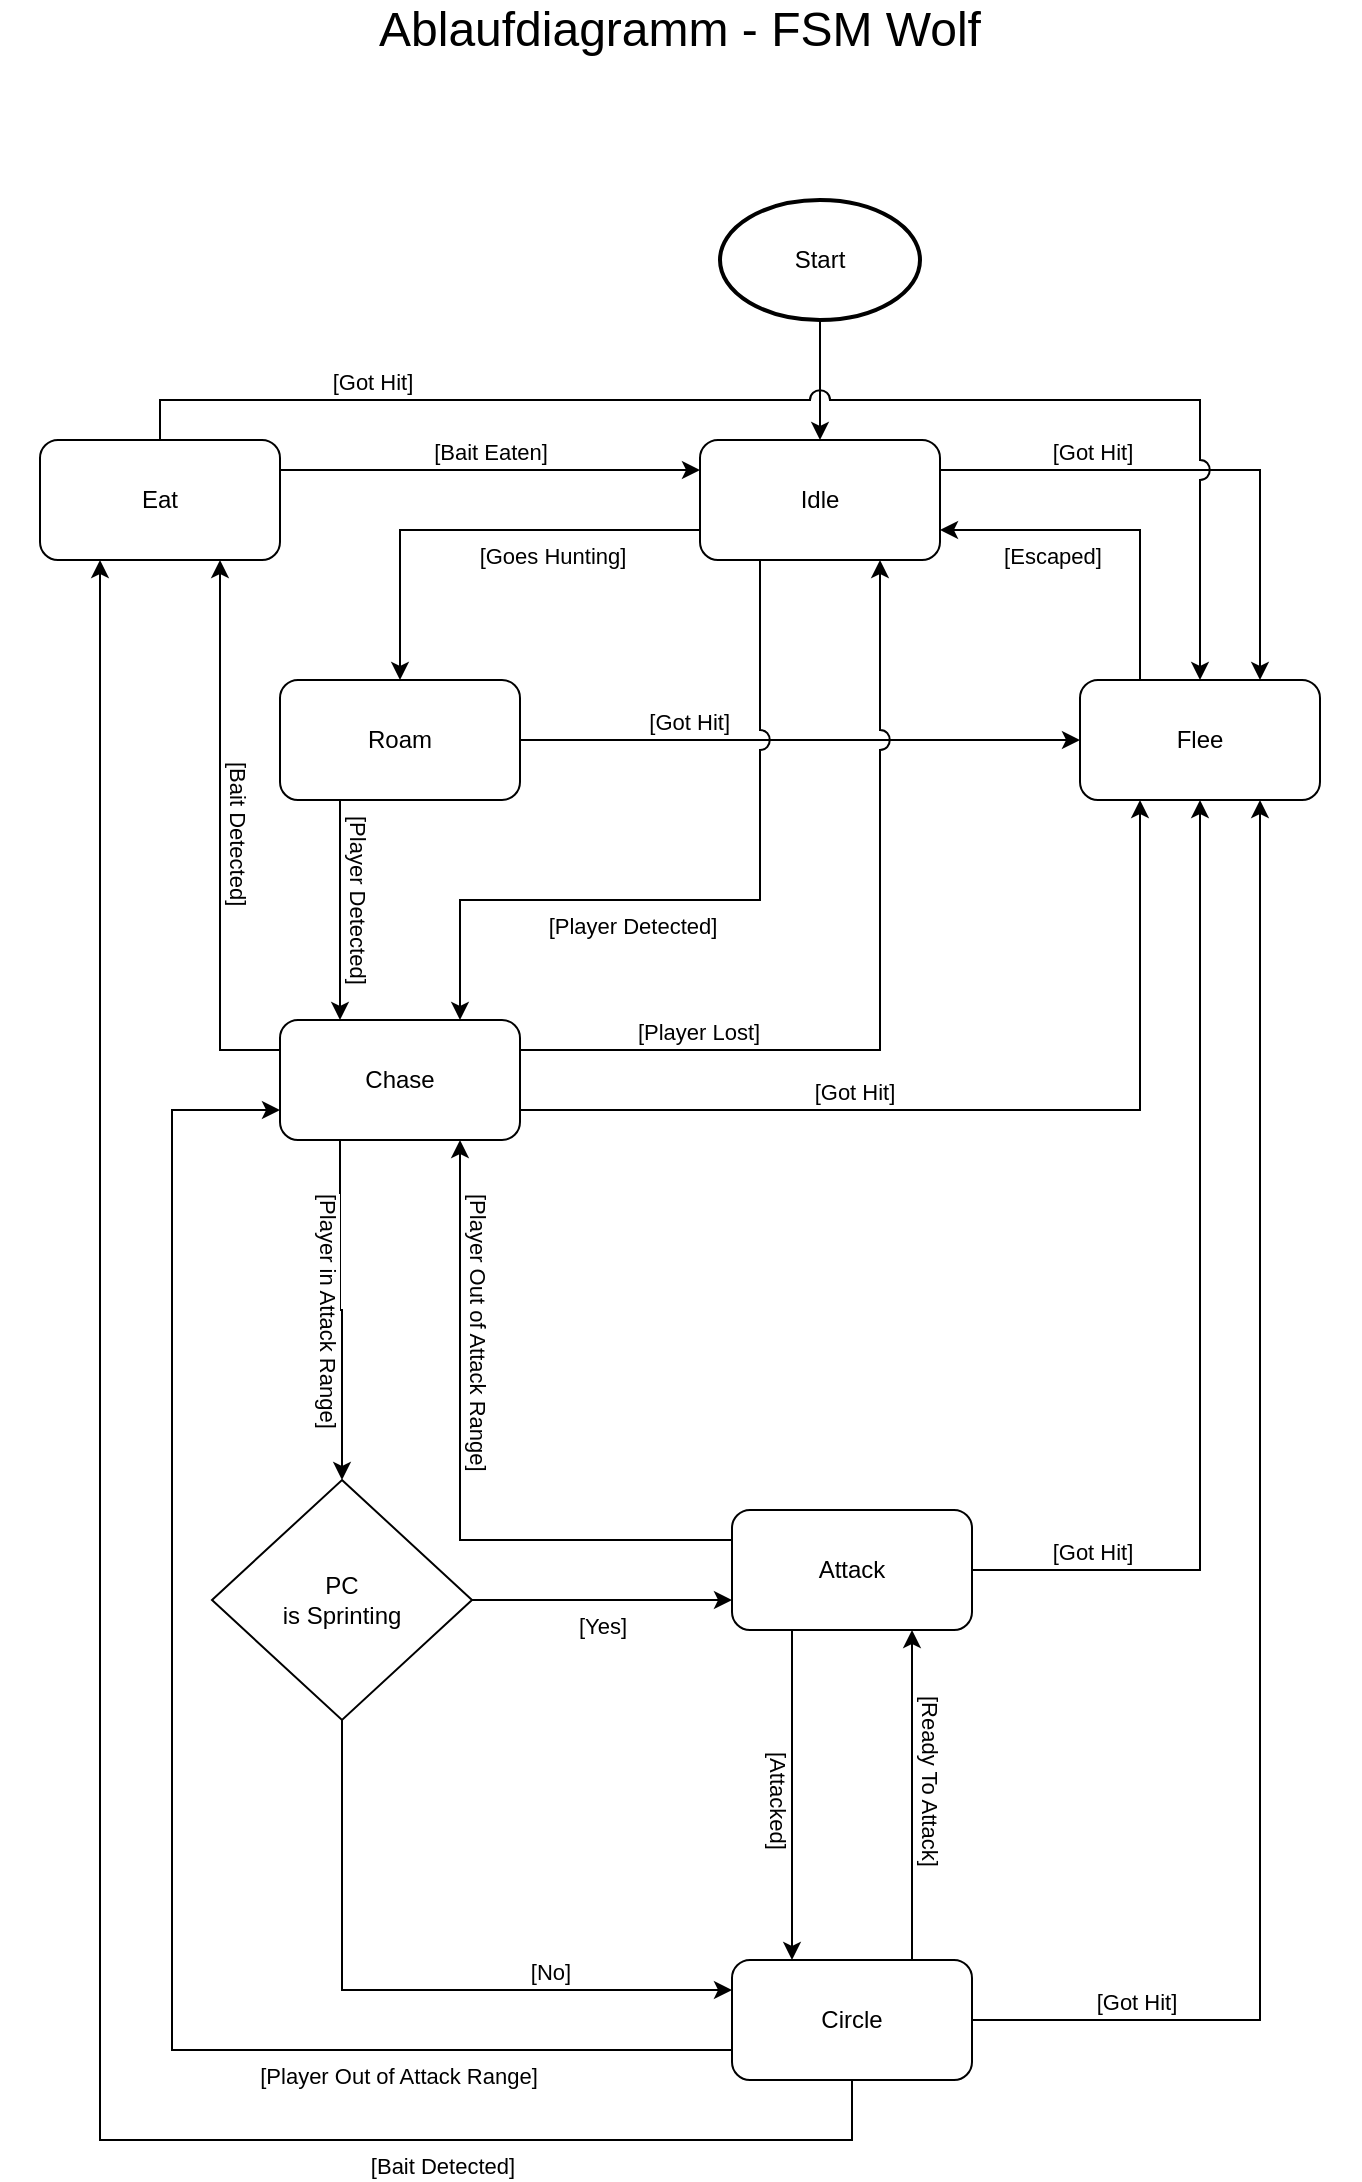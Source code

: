 <mxfile version="24.4.6" type="device">
  <diagram name="Seite-1" id="SroEx1rSqfCV8pFCb8dn">
    <mxGraphModel dx="1562" dy="917" grid="1" gridSize="10" guides="1" tooltips="1" connect="1" arrows="1" fold="1" page="1" pageScale="1" pageWidth="827" pageHeight="1169" math="0" shadow="0">
      <root>
        <mxCell id="0" />
        <mxCell id="1" parent="0" />
        <mxCell id="8OOta2SLHqOS_gNMMTu4-6" value="[Player Detected]" style="edgeStyle=orthogonalEdgeStyle;rounded=0;orthogonalLoop=1;jettySize=auto;html=1;exitX=0.25;exitY=1;exitDx=0;exitDy=0;labelPosition=right;verticalLabelPosition=middle;align=left;verticalAlign=middle;textDirection=vertical-lr;entryX=0.25;entryY=0;entryDx=0;entryDy=0;" parent="1" source="8OOta2SLHqOS_gNMMTu4-1" target="8OOta2SLHqOS_gNMMTu4-2" edge="1">
          <mxGeometry x="-0.091" relative="1" as="geometry">
            <mxPoint x="264" y="410" as="sourcePoint" />
            <mxPoint as="offset" />
          </mxGeometry>
        </mxCell>
        <mxCell id="8OOta2SLHqOS_gNMMTu4-13" value="[Got Hit]" style="edgeStyle=orthogonalEdgeStyle;rounded=0;orthogonalLoop=1;jettySize=auto;html=1;exitX=1;exitY=0.5;exitDx=0;exitDy=0;entryX=0;entryY=0.5;entryDx=0;entryDy=0;labelPosition=left;verticalLabelPosition=top;align=right;verticalAlign=bottom;" parent="1" source="8OOta2SLHqOS_gNMMTu4-1" target="8OOta2SLHqOS_gNMMTu4-3" edge="1">
          <mxGeometry x="-0.243" relative="1" as="geometry">
            <mxPoint as="offset" />
          </mxGeometry>
        </mxCell>
        <mxCell id="8OOta2SLHqOS_gNMMTu4-1" value="Roam" style="rounded=1;whiteSpace=wrap;html=1;strokeColor=default;align=center;verticalAlign=middle;fontFamily=Helvetica;fontSize=12;fontColor=default;fillColor=default;" parent="1" vertex="1">
          <mxGeometry x="214" y="380" width="120" height="60" as="geometry" />
        </mxCell>
        <mxCell id="8OOta2SLHqOS_gNMMTu4-8" value="[Got Hit]" style="edgeStyle=orthogonalEdgeStyle;rounded=0;orthogonalLoop=1;jettySize=auto;html=1;exitX=1;exitY=0.75;exitDx=0;exitDy=0;entryX=0.25;entryY=1;entryDx=0;entryDy=0;labelPosition=center;verticalLabelPosition=top;align=center;verticalAlign=bottom;" parent="1" source="8OOta2SLHqOS_gNMMTu4-2" target="8OOta2SLHqOS_gNMMTu4-3" edge="1">
          <mxGeometry x="-0.283" relative="1" as="geometry">
            <mxPoint x="614" y="410" as="targetPoint" />
            <mxPoint as="offset" />
          </mxGeometry>
        </mxCell>
        <mxCell id="8OOta2SLHqOS_gNMMTu4-27" value="[Player Lost]" style="edgeStyle=orthogonalEdgeStyle;rounded=0;orthogonalLoop=1;jettySize=auto;html=1;exitX=1;exitY=0.25;exitDx=0;exitDy=0;entryX=0.75;entryY=1;entryDx=0;entryDy=0;jumpStyle=arc;jumpSize=10;labelPosition=center;verticalLabelPosition=top;align=center;verticalAlign=bottom;" parent="1" source="8OOta2SLHqOS_gNMMTu4-2" target="8OOta2SLHqOS_gNMMTu4-21" edge="1">
          <mxGeometry x="-0.584" relative="1" as="geometry">
            <mxPoint as="offset" />
          </mxGeometry>
        </mxCell>
        <mxCell id="8OOta2SLHqOS_gNMMTu4-33" value="[Bait Detected]" style="edgeStyle=orthogonalEdgeStyle;rounded=0;orthogonalLoop=1;jettySize=auto;html=1;exitX=0;exitY=0.25;exitDx=0;exitDy=0;entryX=0.75;entryY=1;entryDx=0;entryDy=0;labelPosition=right;verticalLabelPosition=middle;align=left;verticalAlign=middle;textDirection=vertical-lr;" parent="1" source="8OOta2SLHqOS_gNMMTu4-2" target="8OOta2SLHqOS_gNMMTu4-28" edge="1">
          <mxGeometry x="0.004" relative="1" as="geometry">
            <mxPoint as="offset" />
          </mxGeometry>
        </mxCell>
        <mxCell id="8OOta2SLHqOS_gNMMTu4-41" value="[Player in Attack Range]" style="edgeStyle=orthogonalEdgeStyle;rounded=0;orthogonalLoop=1;jettySize=auto;html=1;entryX=0.5;entryY=0;entryDx=0;entryDy=0;labelPosition=left;verticalLabelPosition=middle;align=right;verticalAlign=middle;textDirection=vertical-lr;exitX=0.25;exitY=1;exitDx=0;exitDy=0;" parent="1" source="8OOta2SLHqOS_gNMMTu4-2" target="8OOta2SLHqOS_gNMMTu4-18" edge="1">
          <mxGeometry x="0.007" relative="1" as="geometry">
            <mxPoint x="274" y="680" as="sourcePoint" />
            <mxPoint as="offset" />
          </mxGeometry>
        </mxCell>
        <mxCell id="8OOta2SLHqOS_gNMMTu4-2" value="Chase" style="rounded=1;whiteSpace=wrap;html=1;strokeColor=default;align=center;verticalAlign=middle;fontFamily=Helvetica;fontSize=12;fontColor=default;fillColor=default;" parent="1" vertex="1">
          <mxGeometry x="214" y="550" width="120" height="60" as="geometry" />
        </mxCell>
        <mxCell id="8OOta2SLHqOS_gNMMTu4-12" value="[Escaped]" style="edgeStyle=orthogonalEdgeStyle;rounded=0;orthogonalLoop=1;jettySize=auto;html=1;exitX=0.25;exitY=0;exitDx=0;exitDy=0;entryX=1;entryY=0.75;entryDx=0;entryDy=0;labelPosition=center;verticalLabelPosition=bottom;align=center;verticalAlign=top;" parent="1" source="8OOta2SLHqOS_gNMMTu4-3" target="8OOta2SLHqOS_gNMMTu4-21" edge="1">
          <mxGeometry x="0.36" relative="1" as="geometry">
            <mxPoint x="384" y="290" as="targetPoint" />
            <mxPoint as="offset" />
          </mxGeometry>
        </mxCell>
        <mxCell id="8OOta2SLHqOS_gNMMTu4-3" value="Flee" style="rounded=1;whiteSpace=wrap;html=1;strokeColor=default;align=center;verticalAlign=middle;fontFamily=Helvetica;fontSize=12;fontColor=default;fillColor=default;" parent="1" vertex="1">
          <mxGeometry x="614" y="380" width="120" height="60" as="geometry" />
        </mxCell>
        <mxCell id="8OOta2SLHqOS_gNMMTu4-10" value="[Player Out of Attack Range]" style="edgeStyle=orthogonalEdgeStyle;rounded=0;orthogonalLoop=1;jettySize=auto;html=1;exitX=0;exitY=0.25;exitDx=0;exitDy=0;entryX=0.75;entryY=1;entryDx=0;entryDy=0;labelPosition=right;verticalLabelPosition=middle;align=left;verticalAlign=middle;textDirection=vertical-lr;" parent="1" source="8OOta2SLHqOS_gNMMTu4-4" target="8OOta2SLHqOS_gNMMTu4-2" edge="1">
          <mxGeometry x="0.43" relative="1" as="geometry">
            <mxPoint x="384" y="660" as="targetPoint" />
            <mxPoint as="offset" />
          </mxGeometry>
        </mxCell>
        <mxCell id="8OOta2SLHqOS_gNMMTu4-16" value="[Attacked]" style="edgeStyle=orthogonalEdgeStyle;rounded=0;orthogonalLoop=1;jettySize=auto;html=1;exitX=0.25;exitY=1;exitDx=0;exitDy=0;entryX=0.25;entryY=0;entryDx=0;entryDy=0;labelPosition=left;verticalLabelPosition=middle;align=right;verticalAlign=middle;textDirection=vertical-lr;" parent="1" source="8OOta2SLHqOS_gNMMTu4-4" target="8OOta2SLHqOS_gNMMTu4-14" edge="1">
          <mxGeometry x="0.03" relative="1" as="geometry">
            <mxPoint as="offset" />
          </mxGeometry>
        </mxCell>
        <mxCell id="8OOta2SLHqOS_gNMMTu4-4" value="Attack" style="rounded=1;whiteSpace=wrap;html=1;strokeColor=default;align=center;verticalAlign=middle;fontFamily=Helvetica;fontSize=12;fontColor=default;fillColor=default;" parent="1" vertex="1">
          <mxGeometry x="440" y="795" width="120" height="60" as="geometry" />
        </mxCell>
        <mxCell id="8OOta2SLHqOS_gNMMTu4-9" value="[Got Hit]" style="edgeStyle=orthogonalEdgeStyle;rounded=0;orthogonalLoop=1;jettySize=auto;html=1;exitX=1;exitY=0.5;exitDx=0;exitDy=0;entryX=0.5;entryY=1;entryDx=0;entryDy=0;labelPosition=center;verticalLabelPosition=top;align=center;verticalAlign=bottom;" parent="1" source="8OOta2SLHqOS_gNMMTu4-4" target="8OOta2SLHqOS_gNMMTu4-3" edge="1">
          <mxGeometry x="-0.759" relative="1" as="geometry">
            <mxPoint as="offset" />
          </mxGeometry>
        </mxCell>
        <mxCell id="8OOta2SLHqOS_gNMMTu4-17" value="[Ready To Attack]" style="edgeStyle=orthogonalEdgeStyle;rounded=0;orthogonalLoop=1;jettySize=auto;html=1;exitX=0.75;exitY=0;exitDx=0;exitDy=0;entryX=0.75;entryY=1;entryDx=0;entryDy=0;labelPosition=right;verticalLabelPosition=middle;align=left;verticalAlign=middle;textDirection=vertical-lr;" parent="1" source="8OOta2SLHqOS_gNMMTu4-14" target="8OOta2SLHqOS_gNMMTu4-4" edge="1">
          <mxGeometry x="0.091" relative="1" as="geometry">
            <mxPoint as="offset" />
          </mxGeometry>
        </mxCell>
        <mxCell id="8OOta2SLHqOS_gNMMTu4-24" value="[Got Hit]" style="edgeStyle=orthogonalEdgeStyle;rounded=0;orthogonalLoop=1;jettySize=auto;html=1;exitX=1;exitY=0.5;exitDx=0;exitDy=0;entryX=0.75;entryY=1;entryDx=0;entryDy=0;labelPosition=center;verticalLabelPosition=top;align=center;verticalAlign=bottom;" parent="1" source="8OOta2SLHqOS_gNMMTu4-14" target="8OOta2SLHqOS_gNMMTu4-3" edge="1">
          <mxGeometry x="-0.783" relative="1" as="geometry">
            <mxPoint x="704" y="620" as="targetPoint" />
            <mxPoint as="offset" />
          </mxGeometry>
        </mxCell>
        <mxCell id="8OOta2SLHqOS_gNMMTu4-34" value="[Bait Detected]" style="edgeStyle=orthogonalEdgeStyle;rounded=0;orthogonalLoop=1;jettySize=auto;html=1;exitX=0.5;exitY=1;exitDx=0;exitDy=0;entryX=0.25;entryY=1;entryDx=0;entryDy=0;labelPosition=center;verticalLabelPosition=bottom;align=center;verticalAlign=top;" parent="1" source="8OOta2SLHqOS_gNMMTu4-14" target="8OOta2SLHqOS_gNMMTu4-28" edge="1">
          <mxGeometry x="-0.606" relative="1" as="geometry">
            <mxPoint as="offset" />
            <Array as="points">
              <mxPoint x="500" y="1110" />
              <mxPoint x="124" y="1110" />
            </Array>
          </mxGeometry>
        </mxCell>
        <mxCell id="8OOta2SLHqOS_gNMMTu4-45" value="[Player Out of Attack Range]" style="edgeStyle=orthogonalEdgeStyle;rounded=0;orthogonalLoop=1;jettySize=auto;html=1;exitX=0;exitY=0.75;exitDx=0;exitDy=0;entryX=0;entryY=0.75;entryDx=0;entryDy=0;labelPosition=center;verticalLabelPosition=bottom;align=center;verticalAlign=top;" parent="1" source="8OOta2SLHqOS_gNMMTu4-14" target="8OOta2SLHqOS_gNMMTu4-2" edge="1">
          <mxGeometry x="-0.585" relative="1" as="geometry">
            <Array as="points">
              <mxPoint x="160" y="1065" />
              <mxPoint x="160" y="595" />
            </Array>
            <mxPoint as="offset" />
          </mxGeometry>
        </mxCell>
        <mxCell id="8OOta2SLHqOS_gNMMTu4-14" value="Circle" style="rounded=1;whiteSpace=wrap;html=1;strokeColor=default;align=center;verticalAlign=middle;fontFamily=Helvetica;fontSize=12;fontColor=default;fillColor=default;" parent="1" vertex="1">
          <mxGeometry x="440" y="1020" width="120" height="60" as="geometry" />
        </mxCell>
        <mxCell id="8OOta2SLHqOS_gNMMTu4-19" value="[Yes]" style="edgeStyle=orthogonalEdgeStyle;rounded=0;orthogonalLoop=1;jettySize=auto;html=1;exitX=1;exitY=0.5;exitDx=0;exitDy=0;entryX=0;entryY=0.75;entryDx=0;entryDy=0;labelPosition=center;verticalLabelPosition=bottom;align=center;verticalAlign=top;" parent="1" source="8OOta2SLHqOS_gNMMTu4-18" target="8OOta2SLHqOS_gNMMTu4-4" edge="1">
          <mxGeometry x="-0.003" relative="1" as="geometry">
            <mxPoint as="offset" />
          </mxGeometry>
        </mxCell>
        <mxCell id="8OOta2SLHqOS_gNMMTu4-20" value="[No]" style="edgeStyle=orthogonalEdgeStyle;rounded=0;orthogonalLoop=1;jettySize=auto;html=1;exitX=0.5;exitY=1;exitDx=0;exitDy=0;entryX=0;entryY=0.25;entryDx=0;entryDy=0;labelPosition=center;verticalLabelPosition=top;align=center;verticalAlign=bottom;" parent="1" source="8OOta2SLHqOS_gNMMTu4-18" target="8OOta2SLHqOS_gNMMTu4-14" edge="1">
          <mxGeometry x="0.444" relative="1" as="geometry">
            <mxPoint as="offset" />
          </mxGeometry>
        </mxCell>
        <mxCell id="8OOta2SLHqOS_gNMMTu4-18" value="PC&lt;br&gt;is Sprinting" style="rhombus;whiteSpace=wrap;html=1;" parent="1" vertex="1">
          <mxGeometry x="180" y="780" width="130" height="120" as="geometry" />
        </mxCell>
        <mxCell id="8OOta2SLHqOS_gNMMTu4-22" value="[Got Hit]" style="edgeStyle=orthogonalEdgeStyle;rounded=0;orthogonalLoop=1;jettySize=auto;html=1;exitX=1;exitY=0.25;exitDx=0;exitDy=0;entryX=0.75;entryY=0;entryDx=0;entryDy=0;labelPosition=center;verticalLabelPosition=top;align=center;verticalAlign=bottom;" parent="1" source="8OOta2SLHqOS_gNMMTu4-21" target="8OOta2SLHqOS_gNMMTu4-3" edge="1">
          <mxGeometry x="-0.426" relative="1" as="geometry">
            <mxPoint as="offset" />
          </mxGeometry>
        </mxCell>
        <mxCell id="8OOta2SLHqOS_gNMMTu4-23" value="[Goes Hunting]" style="edgeStyle=orthogonalEdgeStyle;rounded=0;orthogonalLoop=1;jettySize=auto;html=1;exitX=0;exitY=0.75;exitDx=0;exitDy=0;entryX=0.5;entryY=0;entryDx=0;entryDy=0;labelPosition=center;verticalLabelPosition=bottom;align=center;verticalAlign=top;" parent="1" source="8OOta2SLHqOS_gNMMTu4-21" target="8OOta2SLHqOS_gNMMTu4-1" edge="1">
          <mxGeometry x="-0.341" relative="1" as="geometry">
            <mxPoint as="offset" />
          </mxGeometry>
        </mxCell>
        <mxCell id="F1gWu3nQMdsvETfR3Zi--1" value="[Player Detected]" style="edgeStyle=orthogonalEdgeStyle;rounded=0;orthogonalLoop=1;jettySize=auto;html=1;exitX=0.25;exitY=1;exitDx=0;exitDy=0;entryX=0.75;entryY=0;entryDx=0;entryDy=0;jumpStyle=arc;jumpSize=10;labelPosition=center;verticalLabelPosition=bottom;align=center;verticalAlign=top;" parent="1" source="8OOta2SLHqOS_gNMMTu4-21" target="8OOta2SLHqOS_gNMMTu4-2" edge="1">
          <mxGeometry x="0.232" relative="1" as="geometry">
            <Array as="points">
              <mxPoint x="454" y="490" />
              <mxPoint x="304" y="490" />
            </Array>
            <mxPoint as="offset" />
          </mxGeometry>
        </mxCell>
        <mxCell id="8OOta2SLHqOS_gNMMTu4-21" value="Idle" style="rounded=1;whiteSpace=wrap;html=1;strokeColor=default;align=center;verticalAlign=middle;fontFamily=Helvetica;fontSize=12;fontColor=default;fillColor=default;" parent="1" vertex="1">
          <mxGeometry x="424" y="260" width="120" height="60" as="geometry" />
        </mxCell>
        <mxCell id="8OOta2SLHqOS_gNMMTu4-26" style="edgeStyle=orthogonalEdgeStyle;rounded=0;orthogonalLoop=1;jettySize=auto;html=1;exitX=0.5;exitY=1;exitDx=0;exitDy=0;exitPerimeter=0;" parent="1" source="8OOta2SLHqOS_gNMMTu4-44" target="8OOta2SLHqOS_gNMMTu4-21" edge="1">
          <mxGeometry relative="1" as="geometry">
            <mxPoint x="484" y="190" as="sourcePoint" />
          </mxGeometry>
        </mxCell>
        <mxCell id="8OOta2SLHqOS_gNMMTu4-30" value="[Bait Eaten]" style="edgeStyle=orthogonalEdgeStyle;rounded=0;orthogonalLoop=1;jettySize=auto;html=1;exitX=1;exitY=0.25;exitDx=0;exitDy=0;entryX=0;entryY=0.25;entryDx=0;entryDy=0;labelPosition=center;verticalLabelPosition=top;align=center;verticalAlign=bottom;" parent="1" source="8OOta2SLHqOS_gNMMTu4-28" target="8OOta2SLHqOS_gNMMTu4-21" edge="1">
          <mxGeometry relative="1" as="geometry" />
        </mxCell>
        <mxCell id="efV31g_SghHRyt4yT3gB-1" value="[Got Hit]" style="edgeStyle=orthogonalEdgeStyle;rounded=0;orthogonalLoop=1;jettySize=auto;html=1;exitX=0.5;exitY=0;exitDx=0;exitDy=0;jumpStyle=arc;labelPosition=center;verticalLabelPosition=top;align=center;verticalAlign=bottom;jumpSize=10;" parent="1" source="8OOta2SLHqOS_gNMMTu4-28" target="8OOta2SLHqOS_gNMMTu4-3" edge="1">
          <mxGeometry x="-0.629" relative="1" as="geometry">
            <mxPoint as="offset" />
          </mxGeometry>
        </mxCell>
        <mxCell id="8OOta2SLHqOS_gNMMTu4-28" value="Eat" style="rounded=1;whiteSpace=wrap;html=1;strokeColor=default;align=center;verticalAlign=middle;fontFamily=Helvetica;fontSize=12;fontColor=default;fillColor=default;" parent="1" vertex="1">
          <mxGeometry x="94" y="260" width="120" height="60" as="geometry" />
        </mxCell>
        <mxCell id="8OOta2SLHqOS_gNMMTu4-44" value="Start" style="strokeWidth=2;html=1;shape=mxgraph.flowchart.start_1;whiteSpace=wrap;" parent="1" vertex="1">
          <mxGeometry x="434" y="140" width="100" height="60" as="geometry" />
        </mxCell>
        <mxCell id="8OOta2SLHqOS_gNMMTu4-51" value="Ablaufdiagramm - FSM Wolf" style="text;html=1;align=center;verticalAlign=middle;whiteSpace=wrap;rounded=0;fontSize=24;" parent="1" vertex="1">
          <mxGeometry x="74" y="40" width="680" height="30" as="geometry" />
        </mxCell>
      </root>
    </mxGraphModel>
  </diagram>
</mxfile>
